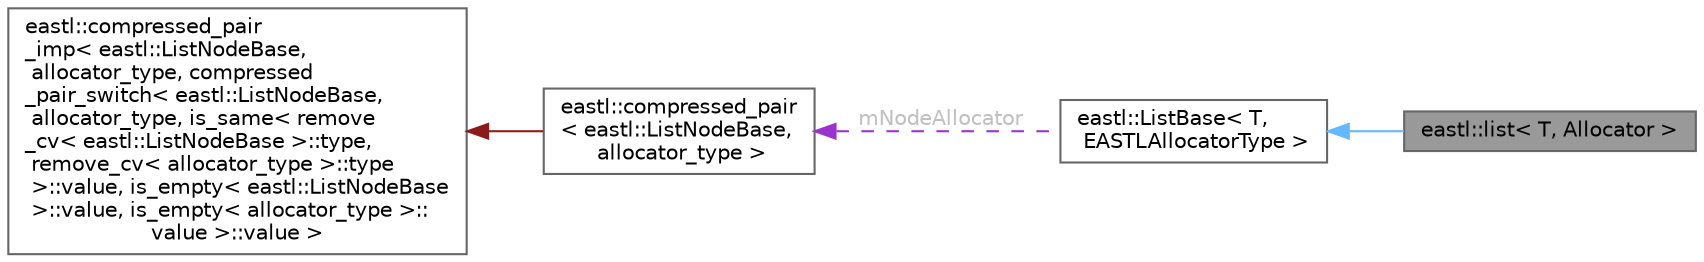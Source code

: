digraph "eastl::list&lt; T, Allocator &gt;"
{
 // LATEX_PDF_SIZE
  bgcolor="transparent";
  edge [fontname=Helvetica,fontsize=10,labelfontname=Helvetica,labelfontsize=10];
  node [fontname=Helvetica,fontsize=10,shape=box,height=0.2,width=0.4];
  rankdir="LR";
  Node1 [id="Node000001",label="eastl::list\< T, Allocator \>",height=0.2,width=0.4,color="gray40", fillcolor="grey60", style="filled", fontcolor="black",tooltip=" "];
  Node2 -> Node1 [id="edge4_Node000001_Node000002",dir="back",color="steelblue1",style="solid",tooltip=" "];
  Node2 [id="Node000002",label="eastl::ListBase\< T,\l EASTLAllocatorType \>",height=0.2,width=0.4,color="gray40", fillcolor="white", style="filled",URL="$classeastl_1_1_list_base.html",tooltip=" "];
  Node3 -> Node2 [id="edge5_Node000002_Node000003",dir="back",color="darkorchid3",style="dashed",tooltip=" ",label=" mNodeAllocator",fontcolor="grey" ];
  Node3 [id="Node000003",label="eastl::compressed_pair\l\< eastl::ListNodeBase,\l allocator_type \>",height=0.2,width=0.4,color="gray40", fillcolor="white", style="filled",URL="$classeastl_1_1compressed__pair.html",tooltip=" "];
  Node4 -> Node3 [id="edge6_Node000003_Node000004",dir="back",color="firebrick4",style="solid",tooltip=" "];
  Node4 [id="Node000004",label="eastl::compressed_pair\l_imp\< eastl::ListNodeBase,\l allocator_type, compressed\l_pair_switch\< eastl::ListNodeBase,\l allocator_type, is_same\< remove\l_cv\< eastl::ListNodeBase \>::type,\l remove_cv\< allocator_type \>::type\l \>::value, is_empty\< eastl::ListNodeBase\l \>::value, is_empty\< allocator_type \>::\lvalue \>::value \>",height=0.2,width=0.4,color="gray40", fillcolor="white", style="filled",URL="$classeastl_1_1compressed__pair__imp.html",tooltip=" "];
}
